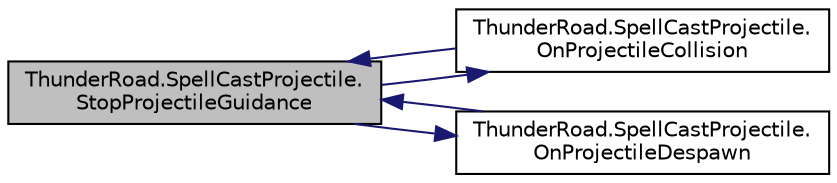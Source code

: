 digraph "ThunderRoad.SpellCastProjectile.StopProjectileGuidance"
{
 // LATEX_PDF_SIZE
  edge [fontname="Helvetica",fontsize="10",labelfontname="Helvetica",labelfontsize="10"];
  node [fontname="Helvetica",fontsize="10",shape=record];
  rankdir="LR";
  Node1 [label="ThunderRoad.SpellCastProjectile.\lStopProjectileGuidance",height=0.2,width=0.4,color="black", fillcolor="grey75", style="filled", fontcolor="black",tooltip="Stops the projectile guidance."];
  Node1 -> Node2 [color="midnightblue",fontsize="10",style="solid",fontname="Helvetica"];
  Node2 [label="ThunderRoad.SpellCastProjectile.\lOnProjectileCollision",height=0.2,width=0.4,color="black", fillcolor="white", style="filled",URL="$class_thunder_road_1_1_spell_cast_projectile.html#afaadfc0fa36f516a0b54b81e29717d6d",tooltip="Called when [projectile collision]."];
  Node2 -> Node1 [color="midnightblue",fontsize="10",style="solid",fontname="Helvetica"];
  Node1 -> Node3 [color="midnightblue",fontsize="10",style="solid",fontname="Helvetica"];
  Node3 [label="ThunderRoad.SpellCastProjectile.\lOnProjectileDespawn",height=0.2,width=0.4,color="black", fillcolor="white", style="filled",URL="$class_thunder_road_1_1_spell_cast_projectile.html#a5fb952323b022e0ace117291c9a77aff",tooltip="Called when [projectile despawn]."];
  Node3 -> Node1 [color="midnightblue",fontsize="10",style="solid",fontname="Helvetica"];
}
